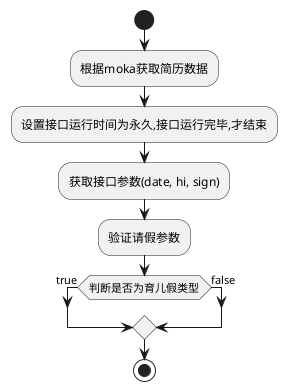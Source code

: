 @startuml
start
:根据moka获取简历数据;
:设置接口运行时间为永久,接口运行完毕,才结束;
:获取接口参数(date, hi, sign);
:验证请假参数;
if (判断是否为育儿假类型) then (true)
else(false)
endif
stop
@enduml